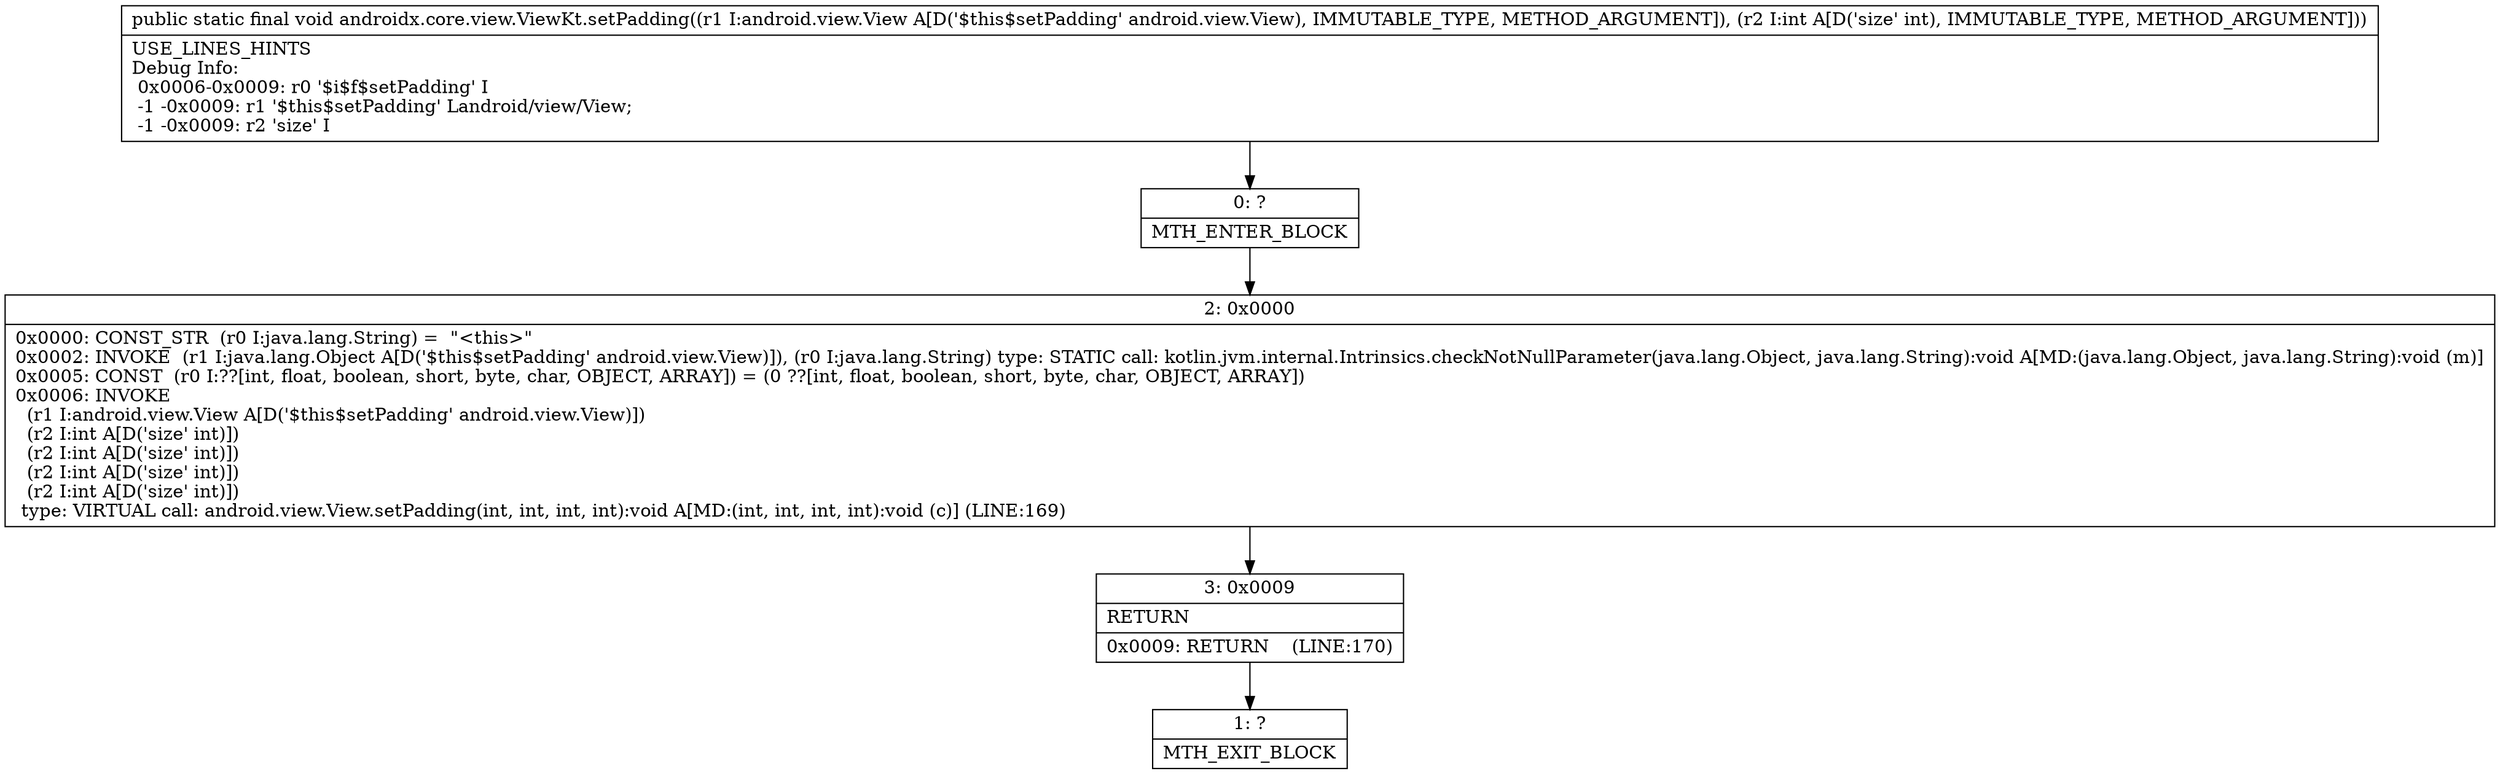 digraph "CFG forandroidx.core.view.ViewKt.setPadding(Landroid\/view\/View;I)V" {
Node_0 [shape=record,label="{0\:\ ?|MTH_ENTER_BLOCK\l}"];
Node_2 [shape=record,label="{2\:\ 0x0000|0x0000: CONST_STR  (r0 I:java.lang.String) =  \"\<this\>\" \l0x0002: INVOKE  (r1 I:java.lang.Object A[D('$this$setPadding' android.view.View)]), (r0 I:java.lang.String) type: STATIC call: kotlin.jvm.internal.Intrinsics.checkNotNullParameter(java.lang.Object, java.lang.String):void A[MD:(java.lang.Object, java.lang.String):void (m)]\l0x0005: CONST  (r0 I:??[int, float, boolean, short, byte, char, OBJECT, ARRAY]) = (0 ??[int, float, boolean, short, byte, char, OBJECT, ARRAY]) \l0x0006: INVOKE  \l  (r1 I:android.view.View A[D('$this$setPadding' android.view.View)])\l  (r2 I:int A[D('size' int)])\l  (r2 I:int A[D('size' int)])\l  (r2 I:int A[D('size' int)])\l  (r2 I:int A[D('size' int)])\l type: VIRTUAL call: android.view.View.setPadding(int, int, int, int):void A[MD:(int, int, int, int):void (c)] (LINE:169)\l}"];
Node_3 [shape=record,label="{3\:\ 0x0009|RETURN\l|0x0009: RETURN    (LINE:170)\l}"];
Node_1 [shape=record,label="{1\:\ ?|MTH_EXIT_BLOCK\l}"];
MethodNode[shape=record,label="{public static final void androidx.core.view.ViewKt.setPadding((r1 I:android.view.View A[D('$this$setPadding' android.view.View), IMMUTABLE_TYPE, METHOD_ARGUMENT]), (r2 I:int A[D('size' int), IMMUTABLE_TYPE, METHOD_ARGUMENT]))  | USE_LINES_HINTS\lDebug Info:\l  0x0006\-0x0009: r0 '$i$f$setPadding' I\l  \-1 \-0x0009: r1 '$this$setPadding' Landroid\/view\/View;\l  \-1 \-0x0009: r2 'size' I\l}"];
MethodNode -> Node_0;Node_0 -> Node_2;
Node_2 -> Node_3;
Node_3 -> Node_1;
}

